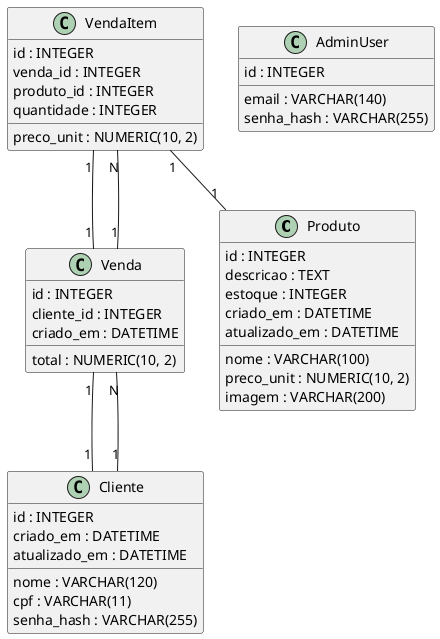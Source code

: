 @startuml

class Produto {
  id : INTEGER
  nome : VARCHAR(100)
  descricao : TEXT
  preco_unit : NUMERIC(10, 2)
  estoque : INTEGER
  imagem : VARCHAR(200)
  criado_em : DATETIME
  atualizado_em : DATETIME
}

class Cliente {
  id : INTEGER
  nome : VARCHAR(120)
  cpf : VARCHAR(11)
  senha_hash : VARCHAR(255)
  criado_em : DATETIME
  atualizado_em : DATETIME
}

class Venda {
  id : INTEGER
  cliente_id : INTEGER
  criado_em : DATETIME
  total : NUMERIC(10, 2)
}

class VendaItem {
  id : INTEGER
  venda_id : INTEGER
  produto_id : INTEGER
  quantidade : INTEGER
  preco_unit : NUMERIC(10, 2)
}

class AdminUser {
  id : INTEGER
  email : VARCHAR(140)
  senha_hash : VARCHAR(255)
}

Cliente "1" -- "N" Venda
Venda "1" -- "1" Cliente
Venda "1" -- "N" VendaItem
VendaItem "1" -- "1" Venda
VendaItem "1" -- "1" Produto

@enduml
